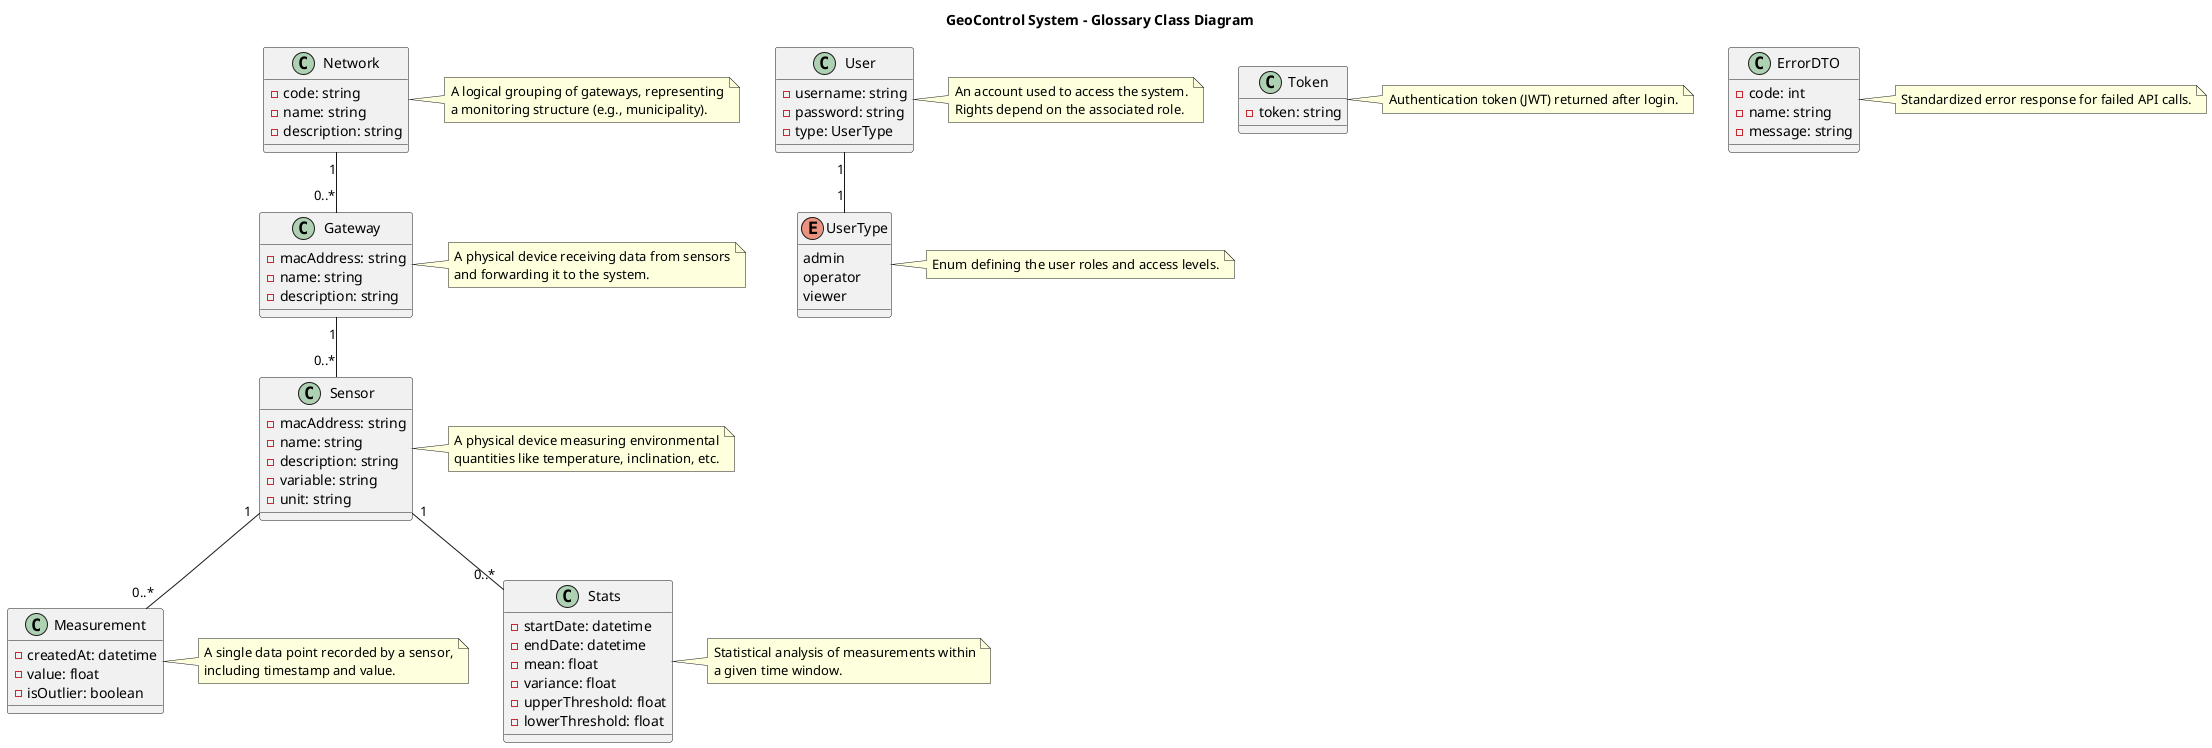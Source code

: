 @startuml
title GeoControl System - Glossary Class Diagram

class Network {
  - code: string
  - name: string
  - description: string
}
note right of Network
  A logical grouping of gateways, representing
  a monitoring structure (e.g., municipality).
end note

class Gateway {
  - macAddress: string
  - name: string
  - description: string
}
note right of Gateway
  A physical device receiving data from sensors
  and forwarding it to the system.
end note

class Sensor {
  - macAddress: string
  - name: string
  - description: string
  - variable: string
  - unit: string
}
note right of Sensor
  A physical device measuring environmental
  quantities like temperature, inclination, etc.
end note

class Measurement {
  - createdAt: datetime
  - value: float
  - isOutlier: boolean
}
note right of Measurement
  A single data point recorded by a sensor,
  including timestamp and value.
end note

class Stats {
  - startDate: datetime
  - endDate: datetime
  - mean: float
  - variance: float
  - upperThreshold: float
  - lowerThreshold: float
}
note right of Stats
  Statistical analysis of measurements within
  a given time window.
end note

class User {
  - username: string
  - password: string
  - type: UserType
}
note right of User
  An account used to access the system.
  Rights depend on the associated role.
end note

enum UserType {
  admin
  operator
  viewer
}
note right of UserType
  Enum defining the user roles and access levels.
end note

class Token {
  - token: string
}
note right of Token
  Authentication token (JWT) returned after login.
end note

class ErrorDTO {
  - code: int
  - name: string
  - message: string
}
note right of ErrorDTO
  Standardized error response for failed API calls.
end note

Network "1" -- "0..*" Gateway
Gateway "1" -- "0..*" Sensor
Sensor "1" -- "0..*" Measurement
Sensor "1" -- "0..*" Stats

User "1" -- "1" UserType

@enduml
